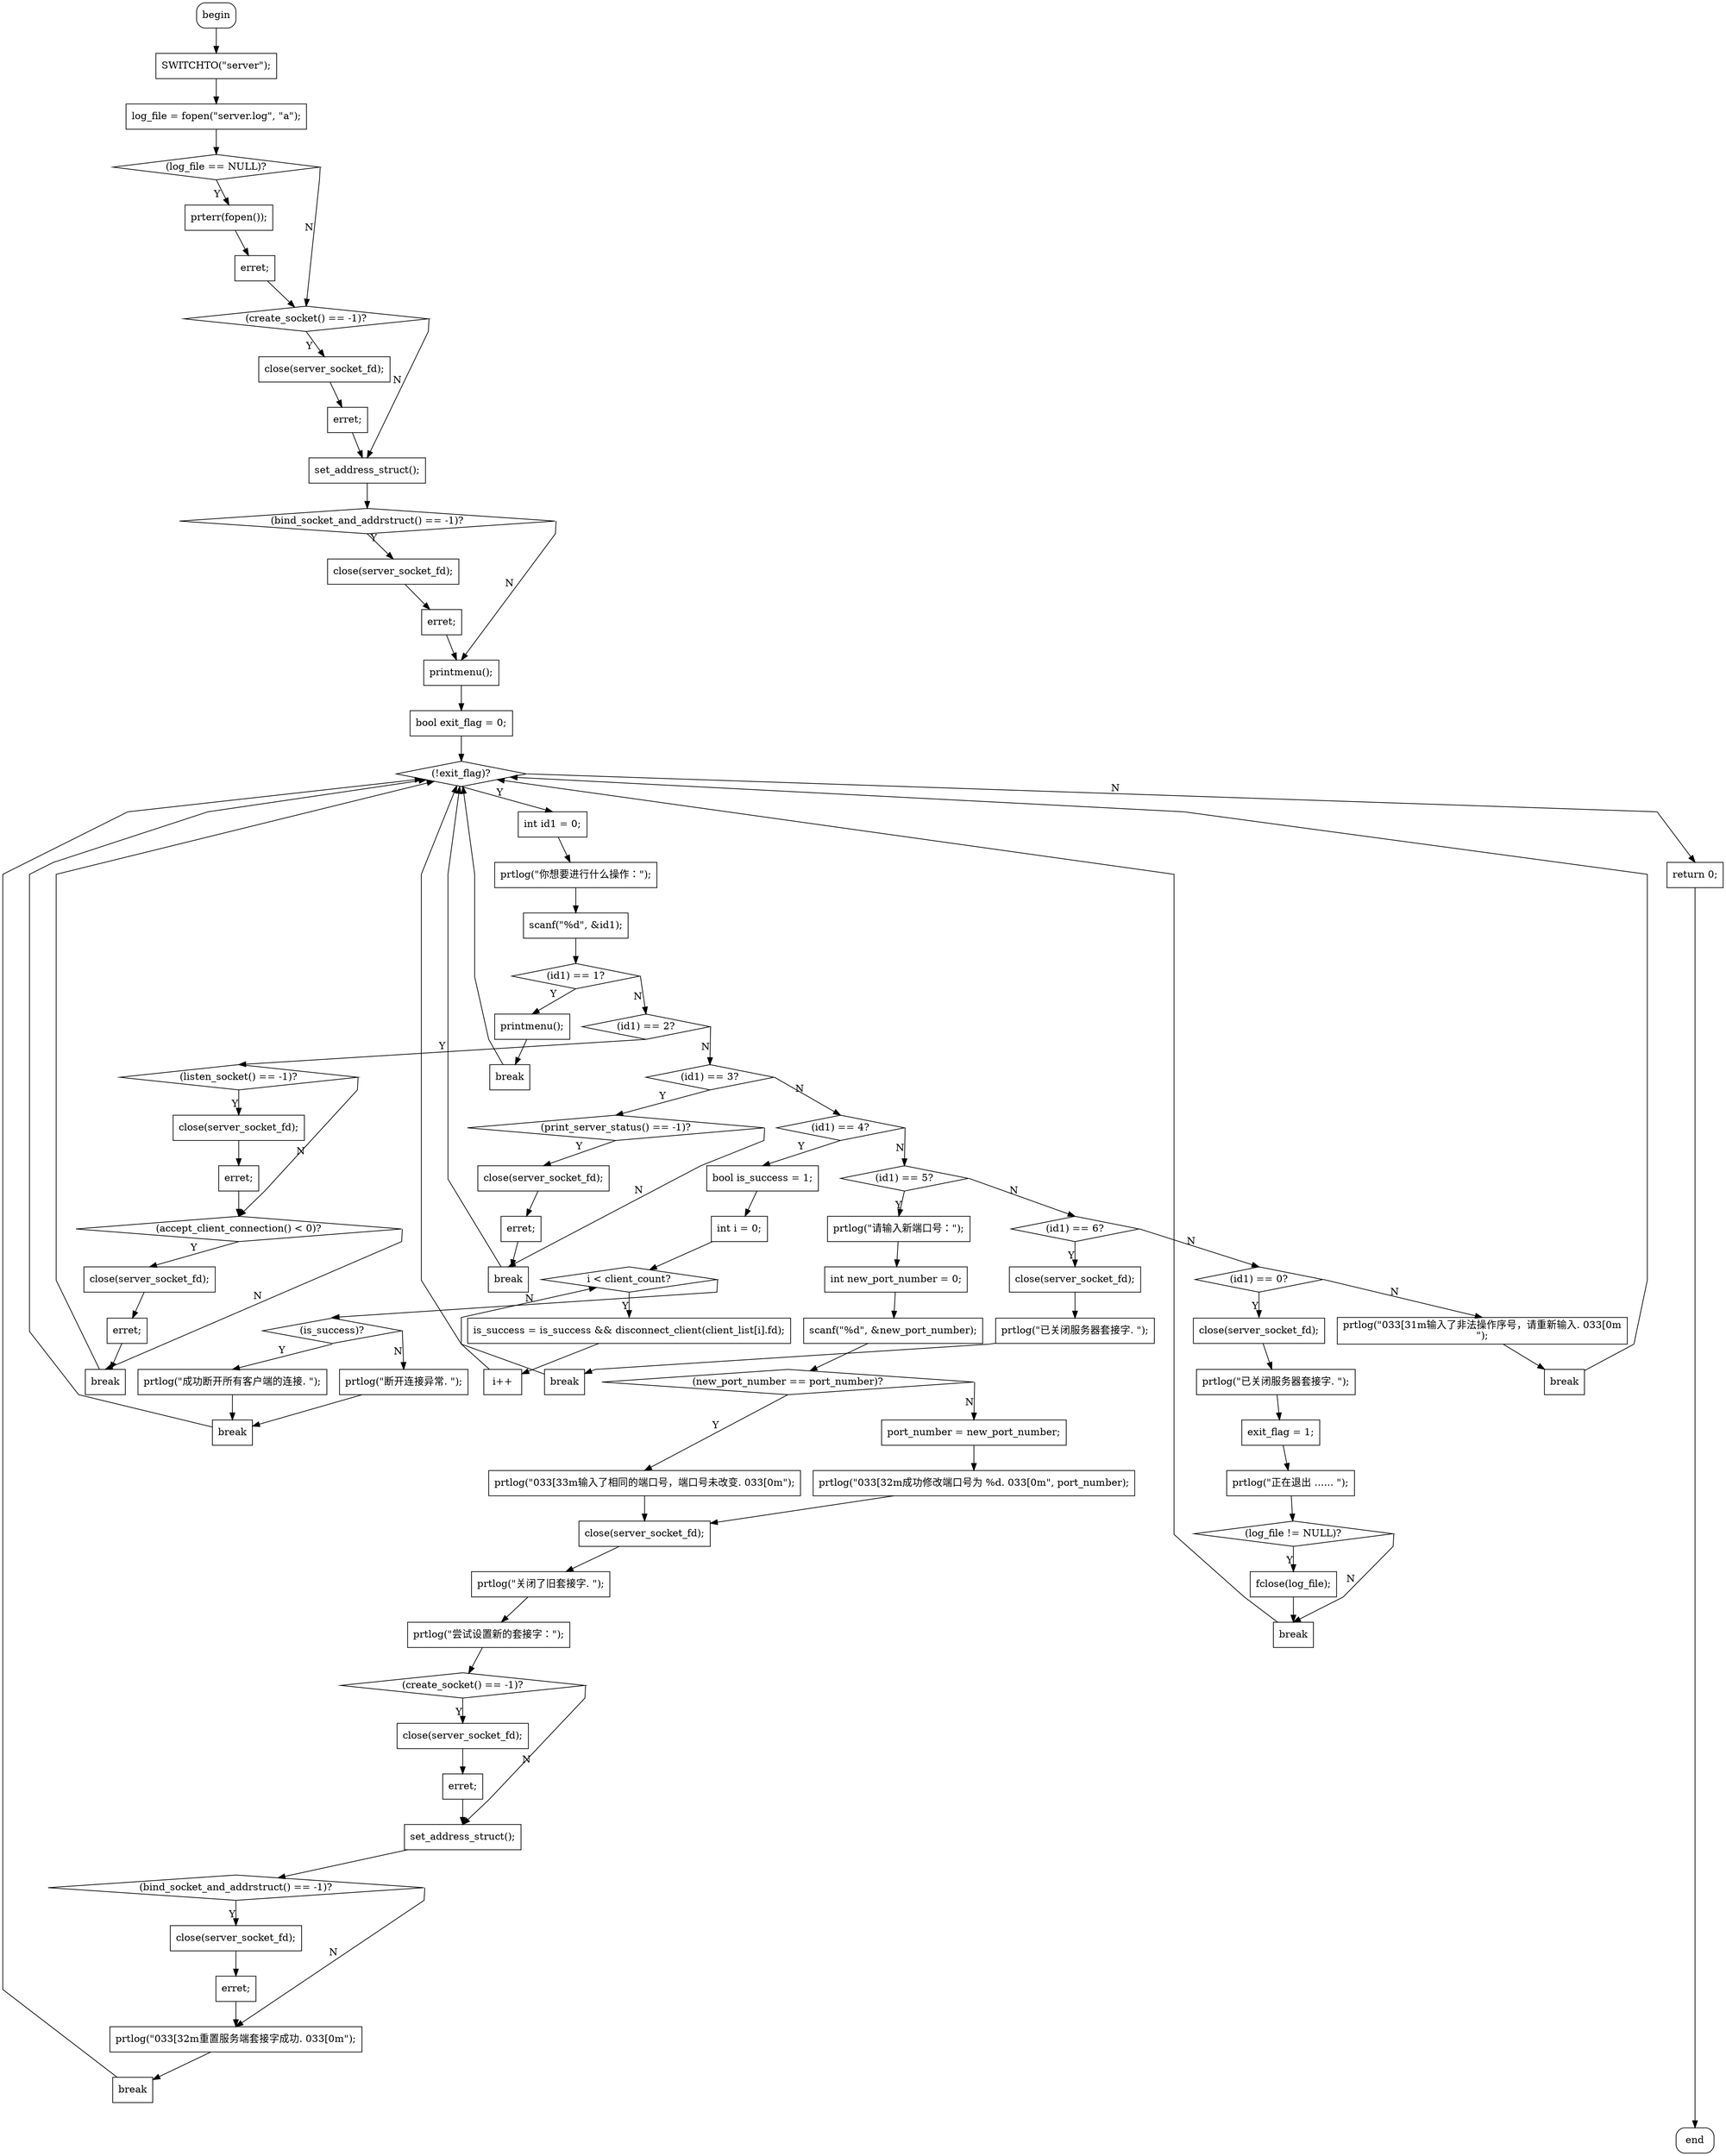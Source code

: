 digraph {
graph [splines=polyline];
D0 [shape=box, style=rounded, label="begin"];
{rank = sink; D1 [shape=box, style=rounded, label="end"];}
D4 [shape=box, label="SWITCHTO(\"server\");"];
D6 [shape=box, label="log_file = fopen(\"server.log\", \"a\");"];
D8 [shape=diamond, label="(log_file == NULL)?"];
D13 [shape=box, label="prterr(fopen());"];
D15 [shape=box, label="erret;"];
D17 [shape=diamond, label="(create_socket() == -1)?"];
D22 [shape=box, label="close(server_socket_fd);"];
D24 [shape=box, label="erret;"];
D26 [shape=box, label="set_address_struct();"];
D28 [shape=diamond, label="(bind_socket_and_addrstruct() == -1)?"];
D33 [shape=box, label="close(server_socket_fd);"];
D35 [shape=box, label="erret;"];
D37 [shape=box, label="printmenu();"];
D39 [shape=box, label="bool exit_flag = 0;"];
D41 [shape=diamond, label="(!exit_flag)?"];
D46 [shape=box, label="int id1 = 0;"];
D48 [shape=box, label="prtlog(\"你想要进行什么操作：\");"];
D50 [shape=box, label="scanf(\"%d\", &id1);"];
D60 [shape=diamond, label="(id1) == 1?"];
D61 [shape=diamond, label="(id1) == 2?"];
D62 [shape=diamond, label="(id1) == 3?"];
D63 [shape=diamond, label="(id1) == 4?"];
D64 [shape=diamond, label="(id1) == 5?"];
D65 [shape=diamond, label="(id1) == 6?"];
D66 [shape=diamond, label="(id1) == 0?"];
D71 [shape=box, label="printmenu();"];
D73 [shape=box, label="break"];
D77 [shape=diamond, label="(listen_socket() == -1)?"];
D82 [shape=box, label="close(server_socket_fd);"];
D84 [shape=box, label="erret;"];
D86 [shape=diamond, label="(accept_client_connection() < 0)?"];
D91 [shape=box, label="close(server_socket_fd);"];
D93 [shape=box, label="erret;"];
D95 [shape=box, label="break"];
D99 [shape=diamond, label="(print_server_status() == -1)?"];
D104 [shape=box, label="close(server_socket_fd);"];
D106 [shape=box, label="erret;"];
D108 [shape=box, label="break"];
D112 [shape=box, label="bool is_success = 1;"];
D116 [shape=diamond, label="i < client_count?"];
D117 [shape=box, label="int i = 0;"];
D118 [shape=box, label="i++"];
D121 [shape=box, label="is_success = is_success && disconnect_client(client_list[i].fd);"];
D123 [shape=diamond, label="(is_success)?"];
D128 [shape=box, label="prtlog(\"成功断开所有客户端的连接. \");"];
D132 [shape=box, label="prtlog(\"断开连接异常. \");"];
D134 [shape=box, label="break"];
D138 [shape=box, label="prtlog(\"请输入新端口号：\");"];
D140 [shape=box, label="int new_port_number = 0;"];
D142 [shape=box, label="scanf(\"%d\", &new_port_number);"];
D144 [shape=diamond, label="(new_port_number == port_number)?"];
D149 [shape=box, label="prtlog(\"\033[33m输入了相同的端口号，端口号未改变. \033[0m\");"];
D153 [shape=box, label="port_number = new_port_number;"];
D155 [shape=box, label="prtlog(\"\033[32m成功修改端口号为 %d. \033[0m\", port_number);"];
D157 [shape=box, label="close(server_socket_fd);"];
D159 [shape=box, label="prtlog(\"关闭了旧套接字. \");"];
D161 [shape=box, label="prtlog(\"尝试设置新的套接字：\");"];
D163 [shape=diamond, label="(create_socket() == -1)?"];
D168 [shape=box, label="close(server_socket_fd);"];
D170 [shape=box, label="erret;"];
D172 [shape=box, label="set_address_struct();"];
D174 [shape=diamond, label="(bind_socket_and_addrstruct() == -1)?"];
D179 [shape=box, label="close(server_socket_fd);"];
D181 [shape=box, label="erret;"];
D183 [shape=box, label="prtlog(\"\033[32m重置服务端套接字成功. \033[0m\");"];
D185 [shape=box, label="break"];
D187 [shape=box, label="close(server_socket_fd);"];
D189 [shape=box, label="prtlog(\"已关闭服务器套接字. \");"];
D191 [shape=box, label="break"];
D193 [shape=box, label="close(server_socket_fd);"];
D195 [shape=box, label="prtlog(\"已关闭服务器套接字. \");"];
D197 [shape=box, label="exit_flag = 1;"];
D199 [shape=box, label="prtlog(\"正在退出 ...... \");"];
D201 [shape=diamond, label="(log_file != NULL)?"];
D206 [shape=box, label="fclose(log_file);"];
D208 [shape=box, label="break"];
D210 [shape=box, label="prtlog(\"\033[31m输入了非法操作序号，请重新输入. \033[0m\n\");"];
D212 [shape=box, label="break"];
D214 [shape=box, label="return 0;"];
D4 -> D6;
D6 -> D8;
D8:e -> D17:n [xlabel=N];
D13 -> D15;
D15 -> D17;
D17:e -> D26:n [xlabel=N];
D8:s -> D13:n [xlabel=Y];
D22 -> D24;
D24 -> D26;
D26 -> D28;
D17:s -> D22:n [xlabel=Y];
D28:e -> D37:n [xlabel=N];
D33 -> D35;
D35 -> D37;
D37 -> D39;
D28:s -> D33:n [xlabel=Y];
D39 -> D41;
D41:e -> D214:n [xlabel=N];
D46 -> D48;
D108 -> D41;
D95 -> D41;
D134 -> D41;
D48 -> D50;
D185 -> D41;
D50 -> D60;
D191 -> D41;
D212 -> D41;
D99:e -> D108:n [xlabel=N];
D61:s -> D77:n [xlabel=Y];
D62:s -> D99:n [xlabel=Y];
D63:s -> D112:n [xlabel=Y];
D64:s -> D138:n [xlabel=Y];
D193 -> D195;
D210 -> D212;
D60:s -> D71:n [xlabel=Y];
D65:e -> D66:n [xlabel=N];
D64:e -> D65:n [xlabel=N];
D63:e -> D64:n [xlabel=N];
D62:e -> D63:n [xlabel=N];
D61:e -> D62:n [xlabel=N];
D60:e -> D61:n [xlabel=N];
D208 -> D41;
D77:e -> D86:n [xlabel=N];
D71 -> D73;
D82 -> D84;
D84 -> D86;
D86:e -> D95:n [xlabel=N];
D77:s -> D82:n [xlabel=Y];
D91 -> D93;
D93 -> D95;
D112 -> D117;
D86:s -> D91:n [xlabel=Y];
D104 -> D106;
D106 -> D108;
D138 -> D140;
D99:s -> D104:n [xlabel=Y];
D116:e -> D123:n [xlabel=N];
D117 -> D116;
D121 -> D118;
D118 -> D116;
D116:s -> D121:n [xlabel=Y];
D128 -> D134;
D132 -> D134;
D123:s -> D128:n [xlabel=Y];
D123:e -> D132:n [xlabel=N];
D65:s -> D187:n [xlabel=Y];
D140 -> D142;
D142 -> D144;
D149 -> D157;
D153 -> D155;
D144:s -> D149:n [xlabel=Y];
D144:e -> D153:n [xlabel=N];
D155 -> D157;
D157 -> D159;
D159 -> D161;
D161 -> D163;
D163:e -> D172:n [xlabel=N];
D168 -> D170;
D170 -> D172;
D172 -> D174;
D163:s -> D168:n [xlabel=Y];
D174:e -> D183:n [xlabel=N];
D179 -> D181;
D181 -> D183;
D183 -> D185;
D174:s -> D179:n [xlabel=Y];
D187 -> D189;
D189 -> D191;
D66:s -> D193:n [xlabel=Y];
D195 -> D197;
D197 -> D199;
D199 -> D201;
D201:e -> D208:n [xlabel=N];
D206 -> D208;
D66:e -> D210:n [xlabel=N];
D201:s -> D206:n [xlabel=Y];
D41:s -> D46:n [xlabel=Y];
D73 -> D41;
D214 -> D1;
D0 -> D4;
}
